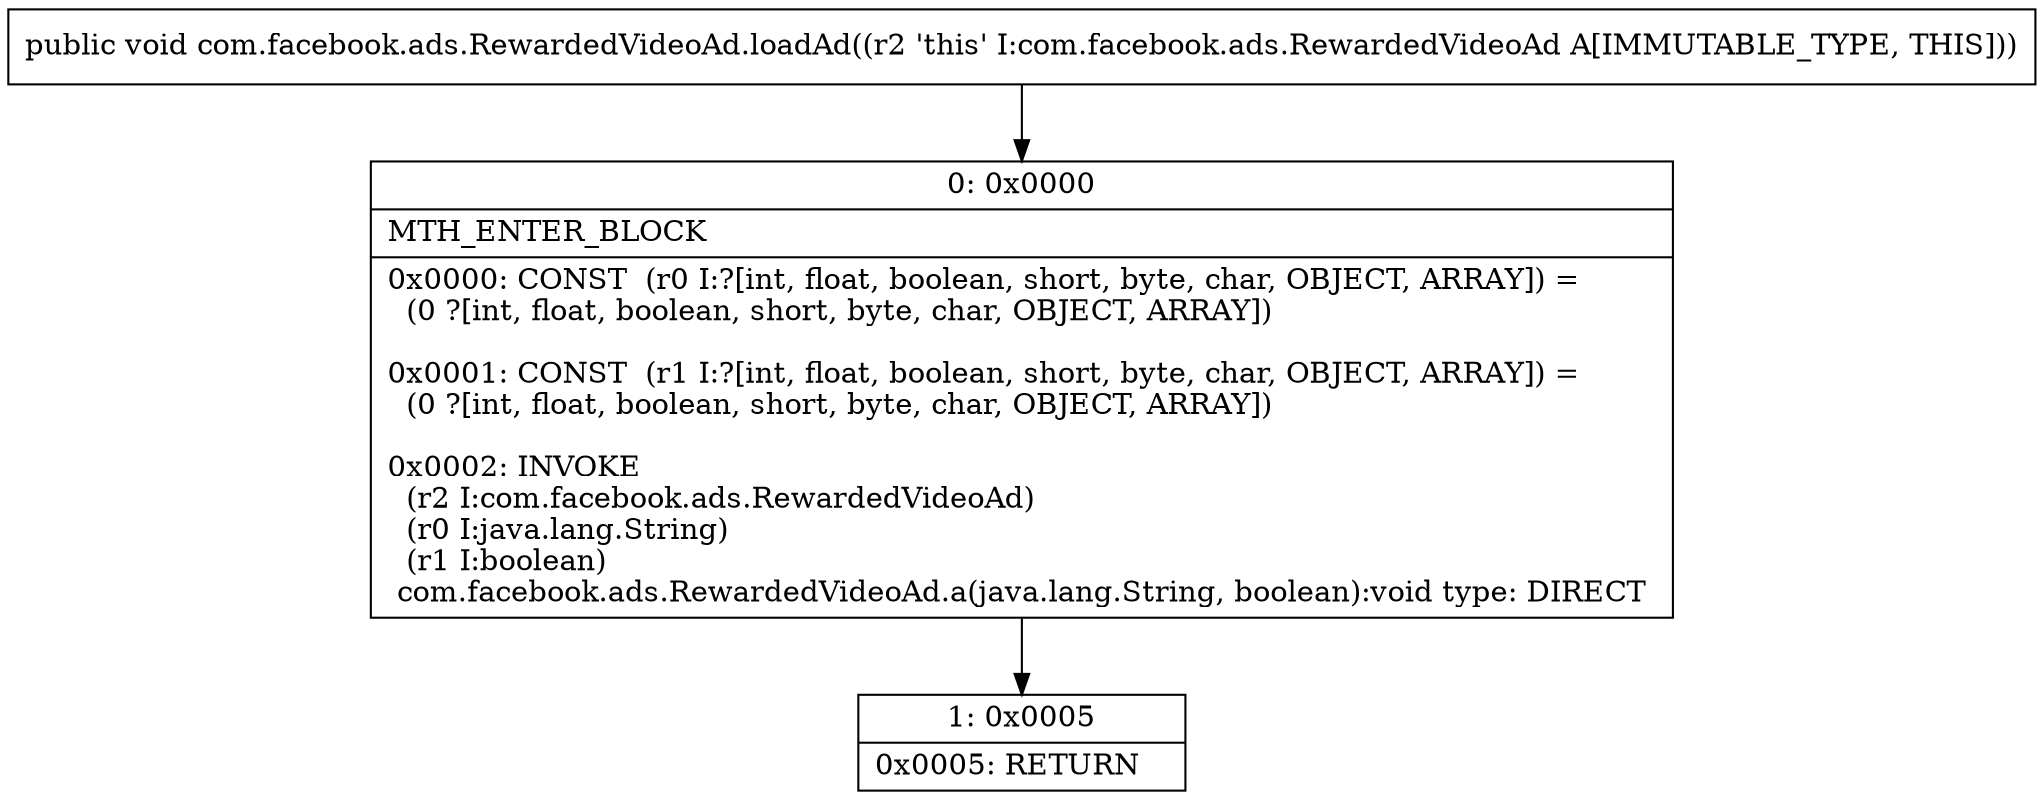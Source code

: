 digraph "CFG forcom.facebook.ads.RewardedVideoAd.loadAd()V" {
Node_0 [shape=record,label="{0\:\ 0x0000|MTH_ENTER_BLOCK\l|0x0000: CONST  (r0 I:?[int, float, boolean, short, byte, char, OBJECT, ARRAY]) = \l  (0 ?[int, float, boolean, short, byte, char, OBJECT, ARRAY])\l \l0x0001: CONST  (r1 I:?[int, float, boolean, short, byte, char, OBJECT, ARRAY]) = \l  (0 ?[int, float, boolean, short, byte, char, OBJECT, ARRAY])\l \l0x0002: INVOKE  \l  (r2 I:com.facebook.ads.RewardedVideoAd)\l  (r0 I:java.lang.String)\l  (r1 I:boolean)\l com.facebook.ads.RewardedVideoAd.a(java.lang.String, boolean):void type: DIRECT \l}"];
Node_1 [shape=record,label="{1\:\ 0x0005|0x0005: RETURN   \l}"];
MethodNode[shape=record,label="{public void com.facebook.ads.RewardedVideoAd.loadAd((r2 'this' I:com.facebook.ads.RewardedVideoAd A[IMMUTABLE_TYPE, THIS])) }"];
MethodNode -> Node_0;
Node_0 -> Node_1;
}

